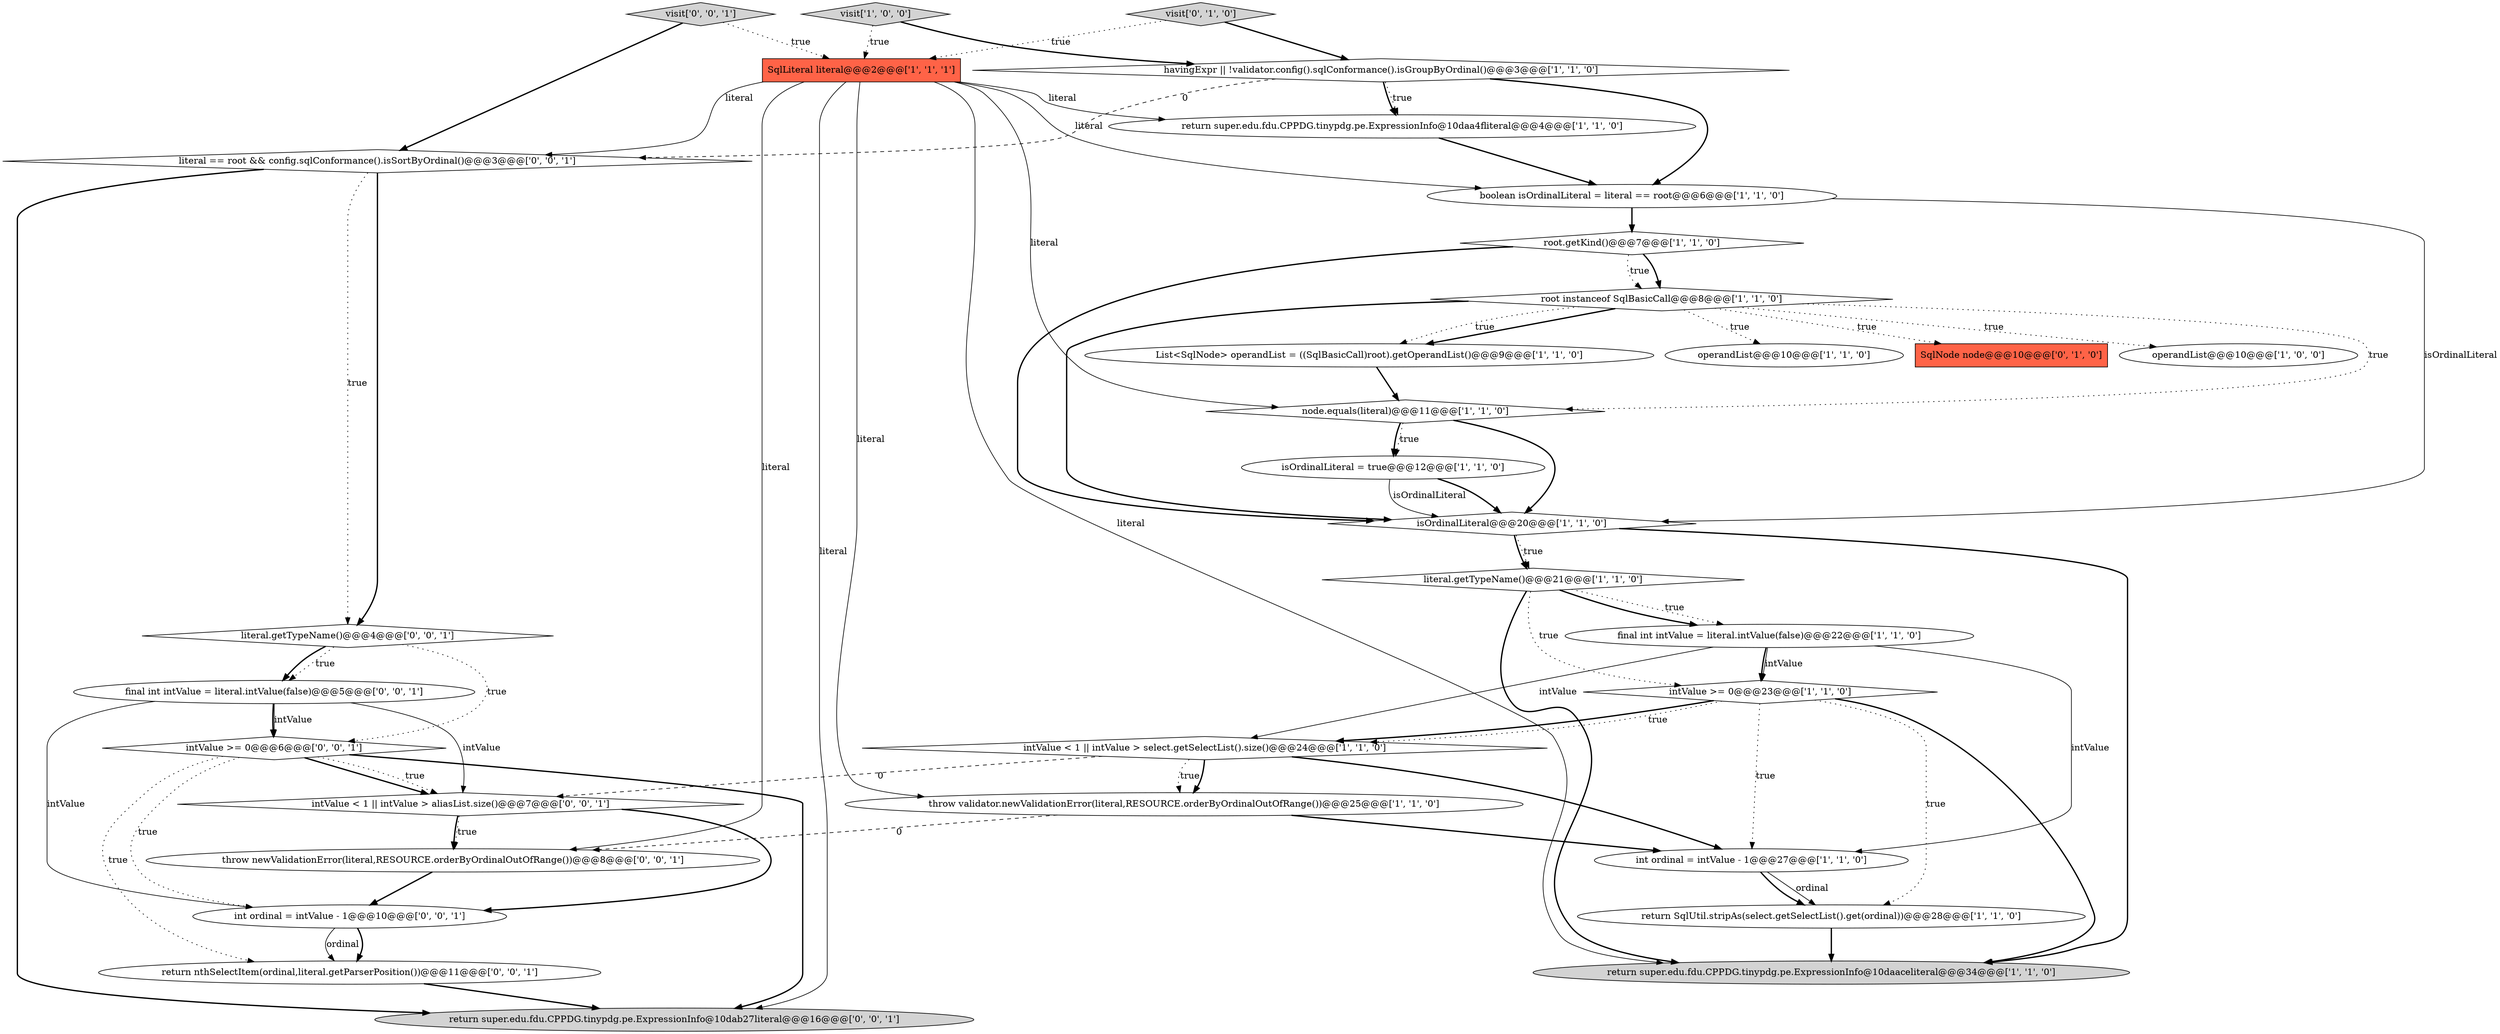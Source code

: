 digraph {
14 [style = filled, label = "intValue < 1 || intValue > select.getSelectList().size()@@@24@@@['1', '1', '0']", fillcolor = white, shape = diamond image = "AAA0AAABBB1BBB"];
10 [style = filled, label = "node.equals(literal)@@@11@@@['1', '1', '0']", fillcolor = white, shape = diamond image = "AAA0AAABBB1BBB"];
15 [style = filled, label = "return SqlUtil.stripAs(select.getSelectList().get(ordinal))@@@28@@@['1', '1', '0']", fillcolor = white, shape = ellipse image = "AAA0AAABBB1BBB"];
25 [style = filled, label = "final int intValue = literal.intValue(false)@@@5@@@['0', '0', '1']", fillcolor = white, shape = ellipse image = "AAA0AAABBB3BBB"];
26 [style = filled, label = "return nthSelectItem(ordinal,literal.getParserPosition())@@@11@@@['0', '0', '1']", fillcolor = white, shape = ellipse image = "AAA0AAABBB3BBB"];
7 [style = filled, label = "return super.edu.fdu.CPPDG.tinypdg.pe.ExpressionInfo@10daaceliteral@@@34@@@['1', '1', '0']", fillcolor = lightgray, shape = ellipse image = "AAA0AAABBB1BBB"];
28 [style = filled, label = "return super.edu.fdu.CPPDG.tinypdg.pe.ExpressionInfo@10dab27literal@@@16@@@['0', '0', '1']", fillcolor = lightgray, shape = ellipse image = "AAA0AAABBB3BBB"];
0 [style = filled, label = "boolean isOrdinalLiteral = literal == root@@@6@@@['1', '1', '0']", fillcolor = white, shape = ellipse image = "AAA0AAABBB1BBB"];
20 [style = filled, label = "operandList@@@10@@@['1', '1', '0']", fillcolor = white, shape = ellipse image = "AAA0AAABBB1BBB"];
27 [style = filled, label = "throw newValidationError(literal,RESOURCE.orderByOrdinalOutOfRange())@@@8@@@['0', '0', '1']", fillcolor = white, shape = ellipse image = "AAA0AAABBB3BBB"];
6 [style = filled, label = "throw validator.newValidationError(literal,RESOURCE.orderByOrdinalOutOfRange())@@@25@@@['1', '1', '0']", fillcolor = white, shape = ellipse image = "AAA0AAABBB1BBB"];
12 [style = filled, label = "root instanceof SqlBasicCall@@@8@@@['1', '1', '0']", fillcolor = white, shape = diamond image = "AAA0AAABBB1BBB"];
2 [style = filled, label = "List<SqlNode> operandList = ((SqlBasicCall)root).getOperandList()@@@9@@@['1', '1', '0']", fillcolor = white, shape = ellipse image = "AAA0AAABBB1BBB"];
5 [style = filled, label = "visit['1', '0', '0']", fillcolor = lightgray, shape = diamond image = "AAA0AAABBB1BBB"];
17 [style = filled, label = "literal.getTypeName()@@@21@@@['1', '1', '0']", fillcolor = white, shape = diamond image = "AAA0AAABBB1BBB"];
29 [style = filled, label = "visit['0', '0', '1']", fillcolor = lightgray, shape = diamond image = "AAA0AAABBB3BBB"];
31 [style = filled, label = "int ordinal = intValue - 1@@@10@@@['0', '0', '1']", fillcolor = white, shape = ellipse image = "AAA0AAABBB3BBB"];
21 [style = filled, label = "SqlNode node@@@10@@@['0', '1', '0']", fillcolor = tomato, shape = box image = "AAA0AAABBB2BBB"];
3 [style = filled, label = "int ordinal = intValue - 1@@@27@@@['1', '1', '0']", fillcolor = white, shape = ellipse image = "AAA0AAABBB1BBB"];
18 [style = filled, label = "return super.edu.fdu.CPPDG.tinypdg.pe.ExpressionInfo@10daa4fliteral@@@4@@@['1', '1', '0']", fillcolor = white, shape = ellipse image = "AAA0AAABBB1BBB"];
30 [style = filled, label = "literal == root && config.sqlConformance().isSortByOrdinal()@@@3@@@['0', '0', '1']", fillcolor = white, shape = diamond image = "AAA0AAABBB3BBB"];
8 [style = filled, label = "intValue >= 0@@@23@@@['1', '1', '0']", fillcolor = white, shape = diamond image = "AAA0AAABBB1BBB"];
32 [style = filled, label = "intValue < 1 || intValue > aliasList.size()@@@7@@@['0', '0', '1']", fillcolor = white, shape = diamond image = "AAA0AAABBB3BBB"];
9 [style = filled, label = "isOrdinalLiteral@@@20@@@['1', '1', '0']", fillcolor = white, shape = diamond image = "AAA0AAABBB1BBB"];
23 [style = filled, label = "intValue >= 0@@@6@@@['0', '0', '1']", fillcolor = white, shape = diamond image = "AAA0AAABBB3BBB"];
24 [style = filled, label = "literal.getTypeName()@@@4@@@['0', '0', '1']", fillcolor = white, shape = diamond image = "AAA0AAABBB3BBB"];
19 [style = filled, label = "havingExpr || !validator.config().sqlConformance().isGroupByOrdinal()@@@3@@@['1', '1', '0']", fillcolor = white, shape = diamond image = "AAA0AAABBB1BBB"];
11 [style = filled, label = "root.getKind()@@@7@@@['1', '1', '0']", fillcolor = white, shape = diamond image = "AAA0AAABBB1BBB"];
13 [style = filled, label = "isOrdinalLiteral = true@@@12@@@['1', '1', '0']", fillcolor = white, shape = ellipse image = "AAA0AAABBB1BBB"];
22 [style = filled, label = "visit['0', '1', '0']", fillcolor = lightgray, shape = diamond image = "AAA0AAABBB2BBB"];
1 [style = filled, label = "SqlLiteral literal@@@2@@@['1', '1', '1']", fillcolor = tomato, shape = box image = "AAA0AAABBB1BBB"];
16 [style = filled, label = "operandList@@@10@@@['1', '0', '0']", fillcolor = white, shape = ellipse image = "AAA0AAABBB1BBB"];
4 [style = filled, label = "final int intValue = literal.intValue(false)@@@22@@@['1', '1', '0']", fillcolor = white, shape = ellipse image = "AAA0AAABBB1BBB"];
12->10 [style = dotted, label="true"];
25->23 [style = bold, label=""];
29->30 [style = bold, label=""];
5->19 [style = bold, label=""];
22->19 [style = bold, label=""];
8->14 [style = bold, label=""];
23->32 [style = bold, label=""];
10->13 [style = dotted, label="true"];
1->7 [style = solid, label="literal"];
29->1 [style = dotted, label="true"];
11->12 [style = bold, label=""];
3->15 [style = solid, label="ordinal"];
14->3 [style = bold, label=""];
11->12 [style = dotted, label="true"];
12->16 [style = dotted, label="true"];
10->9 [style = bold, label=""];
12->2 [style = bold, label=""];
1->27 [style = solid, label="literal"];
4->14 [style = solid, label="intValue"];
1->18 [style = solid, label="literal"];
32->27 [style = bold, label=""];
25->31 [style = solid, label="intValue"];
11->9 [style = bold, label=""];
1->10 [style = solid, label="literal"];
19->0 [style = bold, label=""];
2->10 [style = bold, label=""];
4->8 [style = bold, label=""];
17->4 [style = dotted, label="true"];
30->24 [style = dotted, label="true"];
23->32 [style = dotted, label="true"];
12->2 [style = dotted, label="true"];
12->20 [style = dotted, label="true"];
23->26 [style = dotted, label="true"];
9->17 [style = dotted, label="true"];
0->9 [style = solid, label="isOrdinalLiteral"];
32->27 [style = dotted, label="true"];
25->32 [style = solid, label="intValue"];
0->11 [style = bold, label=""];
15->7 [style = bold, label=""];
14->6 [style = dotted, label="true"];
31->26 [style = bold, label=""];
19->30 [style = dashed, label="0"];
12->9 [style = bold, label=""];
17->4 [style = bold, label=""];
8->15 [style = dotted, label="true"];
4->3 [style = solid, label="intValue"];
24->23 [style = dotted, label="true"];
23->31 [style = dotted, label="true"];
10->13 [style = bold, label=""];
14->32 [style = dashed, label="0"];
12->21 [style = dotted, label="true"];
9->17 [style = bold, label=""];
32->31 [style = bold, label=""];
6->3 [style = bold, label=""];
1->28 [style = solid, label="literal"];
22->1 [style = dotted, label="true"];
17->8 [style = dotted, label="true"];
14->6 [style = bold, label=""];
3->15 [style = bold, label=""];
26->28 [style = bold, label=""];
30->28 [style = bold, label=""];
1->6 [style = solid, label="literal"];
8->14 [style = dotted, label="true"];
8->7 [style = bold, label=""];
8->3 [style = dotted, label="true"];
5->1 [style = dotted, label="true"];
24->25 [style = dotted, label="true"];
13->9 [style = bold, label=""];
13->9 [style = solid, label="isOrdinalLiteral"];
17->7 [style = bold, label=""];
24->25 [style = bold, label=""];
23->28 [style = bold, label=""];
6->27 [style = dashed, label="0"];
1->0 [style = solid, label="literal"];
25->23 [style = solid, label="intValue"];
19->18 [style = bold, label=""];
1->30 [style = solid, label="literal"];
30->24 [style = bold, label=""];
27->31 [style = bold, label=""];
31->26 [style = solid, label="ordinal"];
4->8 [style = solid, label="intValue"];
18->0 [style = bold, label=""];
19->18 [style = dotted, label="true"];
9->7 [style = bold, label=""];
}
